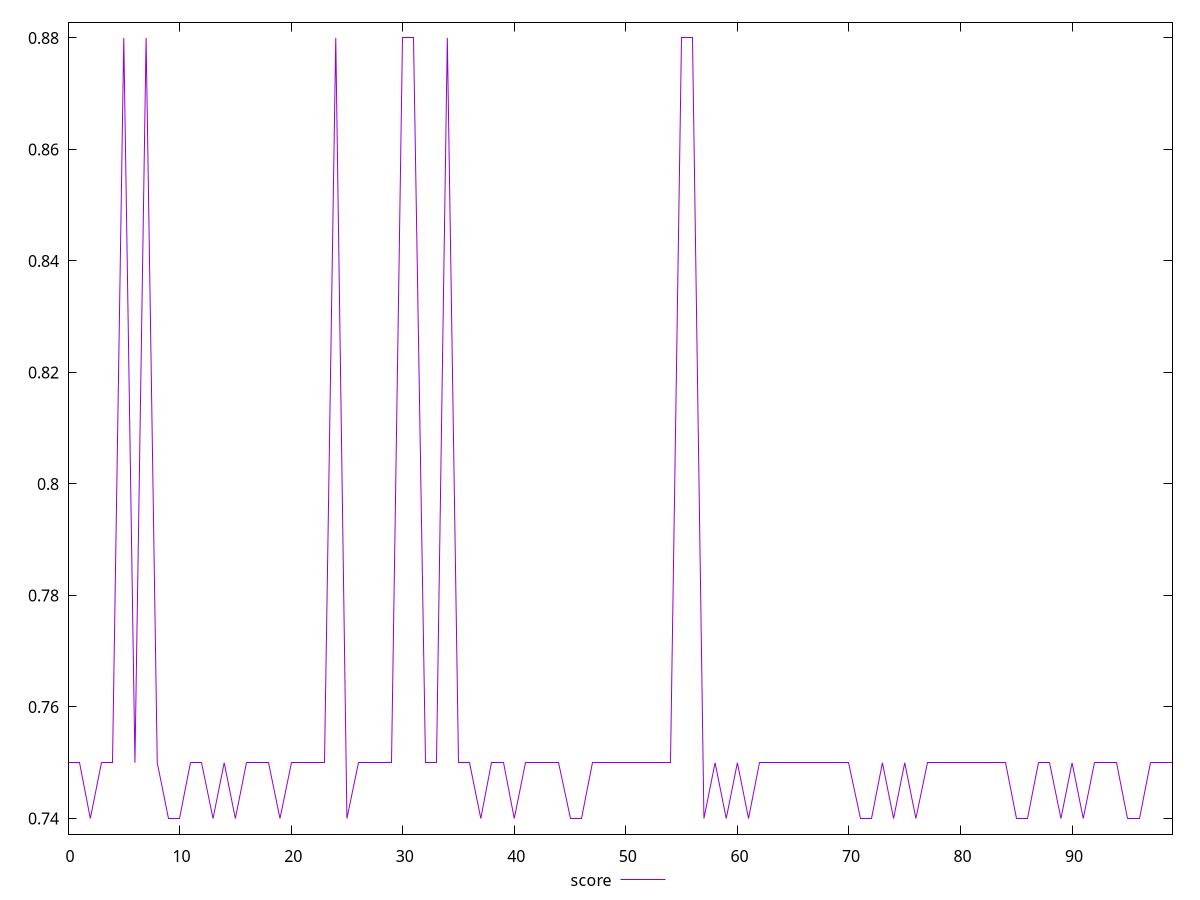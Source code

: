 reset

$score <<EOF
0 0.75
1 0.75
2 0.74
3 0.75
4 0.75
5 0.88
6 0.75
7 0.88
8 0.75
9 0.74
10 0.74
11 0.75
12 0.75
13 0.74
14 0.75
15 0.74
16 0.75
17 0.75
18 0.75
19 0.74
20 0.75
21 0.75
22 0.75
23 0.75
24 0.88
25 0.74
26 0.75
27 0.75
28 0.75
29 0.75
30 0.88
31 0.88
32 0.75
33 0.75
34 0.88
35 0.75
36 0.75
37 0.74
38 0.75
39 0.75
40 0.74
41 0.75
42 0.75
43 0.75
44 0.75
45 0.74
46 0.74
47 0.75
48 0.75
49 0.75
50 0.75
51 0.75
52 0.75
53 0.75
54 0.75
55 0.88
56 0.88
57 0.74
58 0.75
59 0.74
60 0.75
61 0.74
62 0.75
63 0.75
64 0.75
65 0.75
66 0.75
67 0.75
68 0.75
69 0.75
70 0.75
71 0.74
72 0.74
73 0.75
74 0.74
75 0.75
76 0.74
77 0.75
78 0.75
79 0.75
80 0.75
81 0.75
82 0.75
83 0.75
84 0.75
85 0.74
86 0.74
87 0.75
88 0.75
89 0.74
90 0.75
91 0.74
92 0.75
93 0.75
94 0.75
95 0.74
96 0.74
97 0.75
98 0.75
99 0.75
EOF

set key outside below
set xrange [0:99]
set yrange [0.7372:0.8828]
set trange [0.7372:0.8828]
set terminal svg size 640, 500 enhanced background rgb 'white'
set output "report_00018_2021-02-10T15-25-16.877Z/offscreen-images/samples/pages+cached+noadtech/score/values.svg"

plot $score title "score" with line

reset
